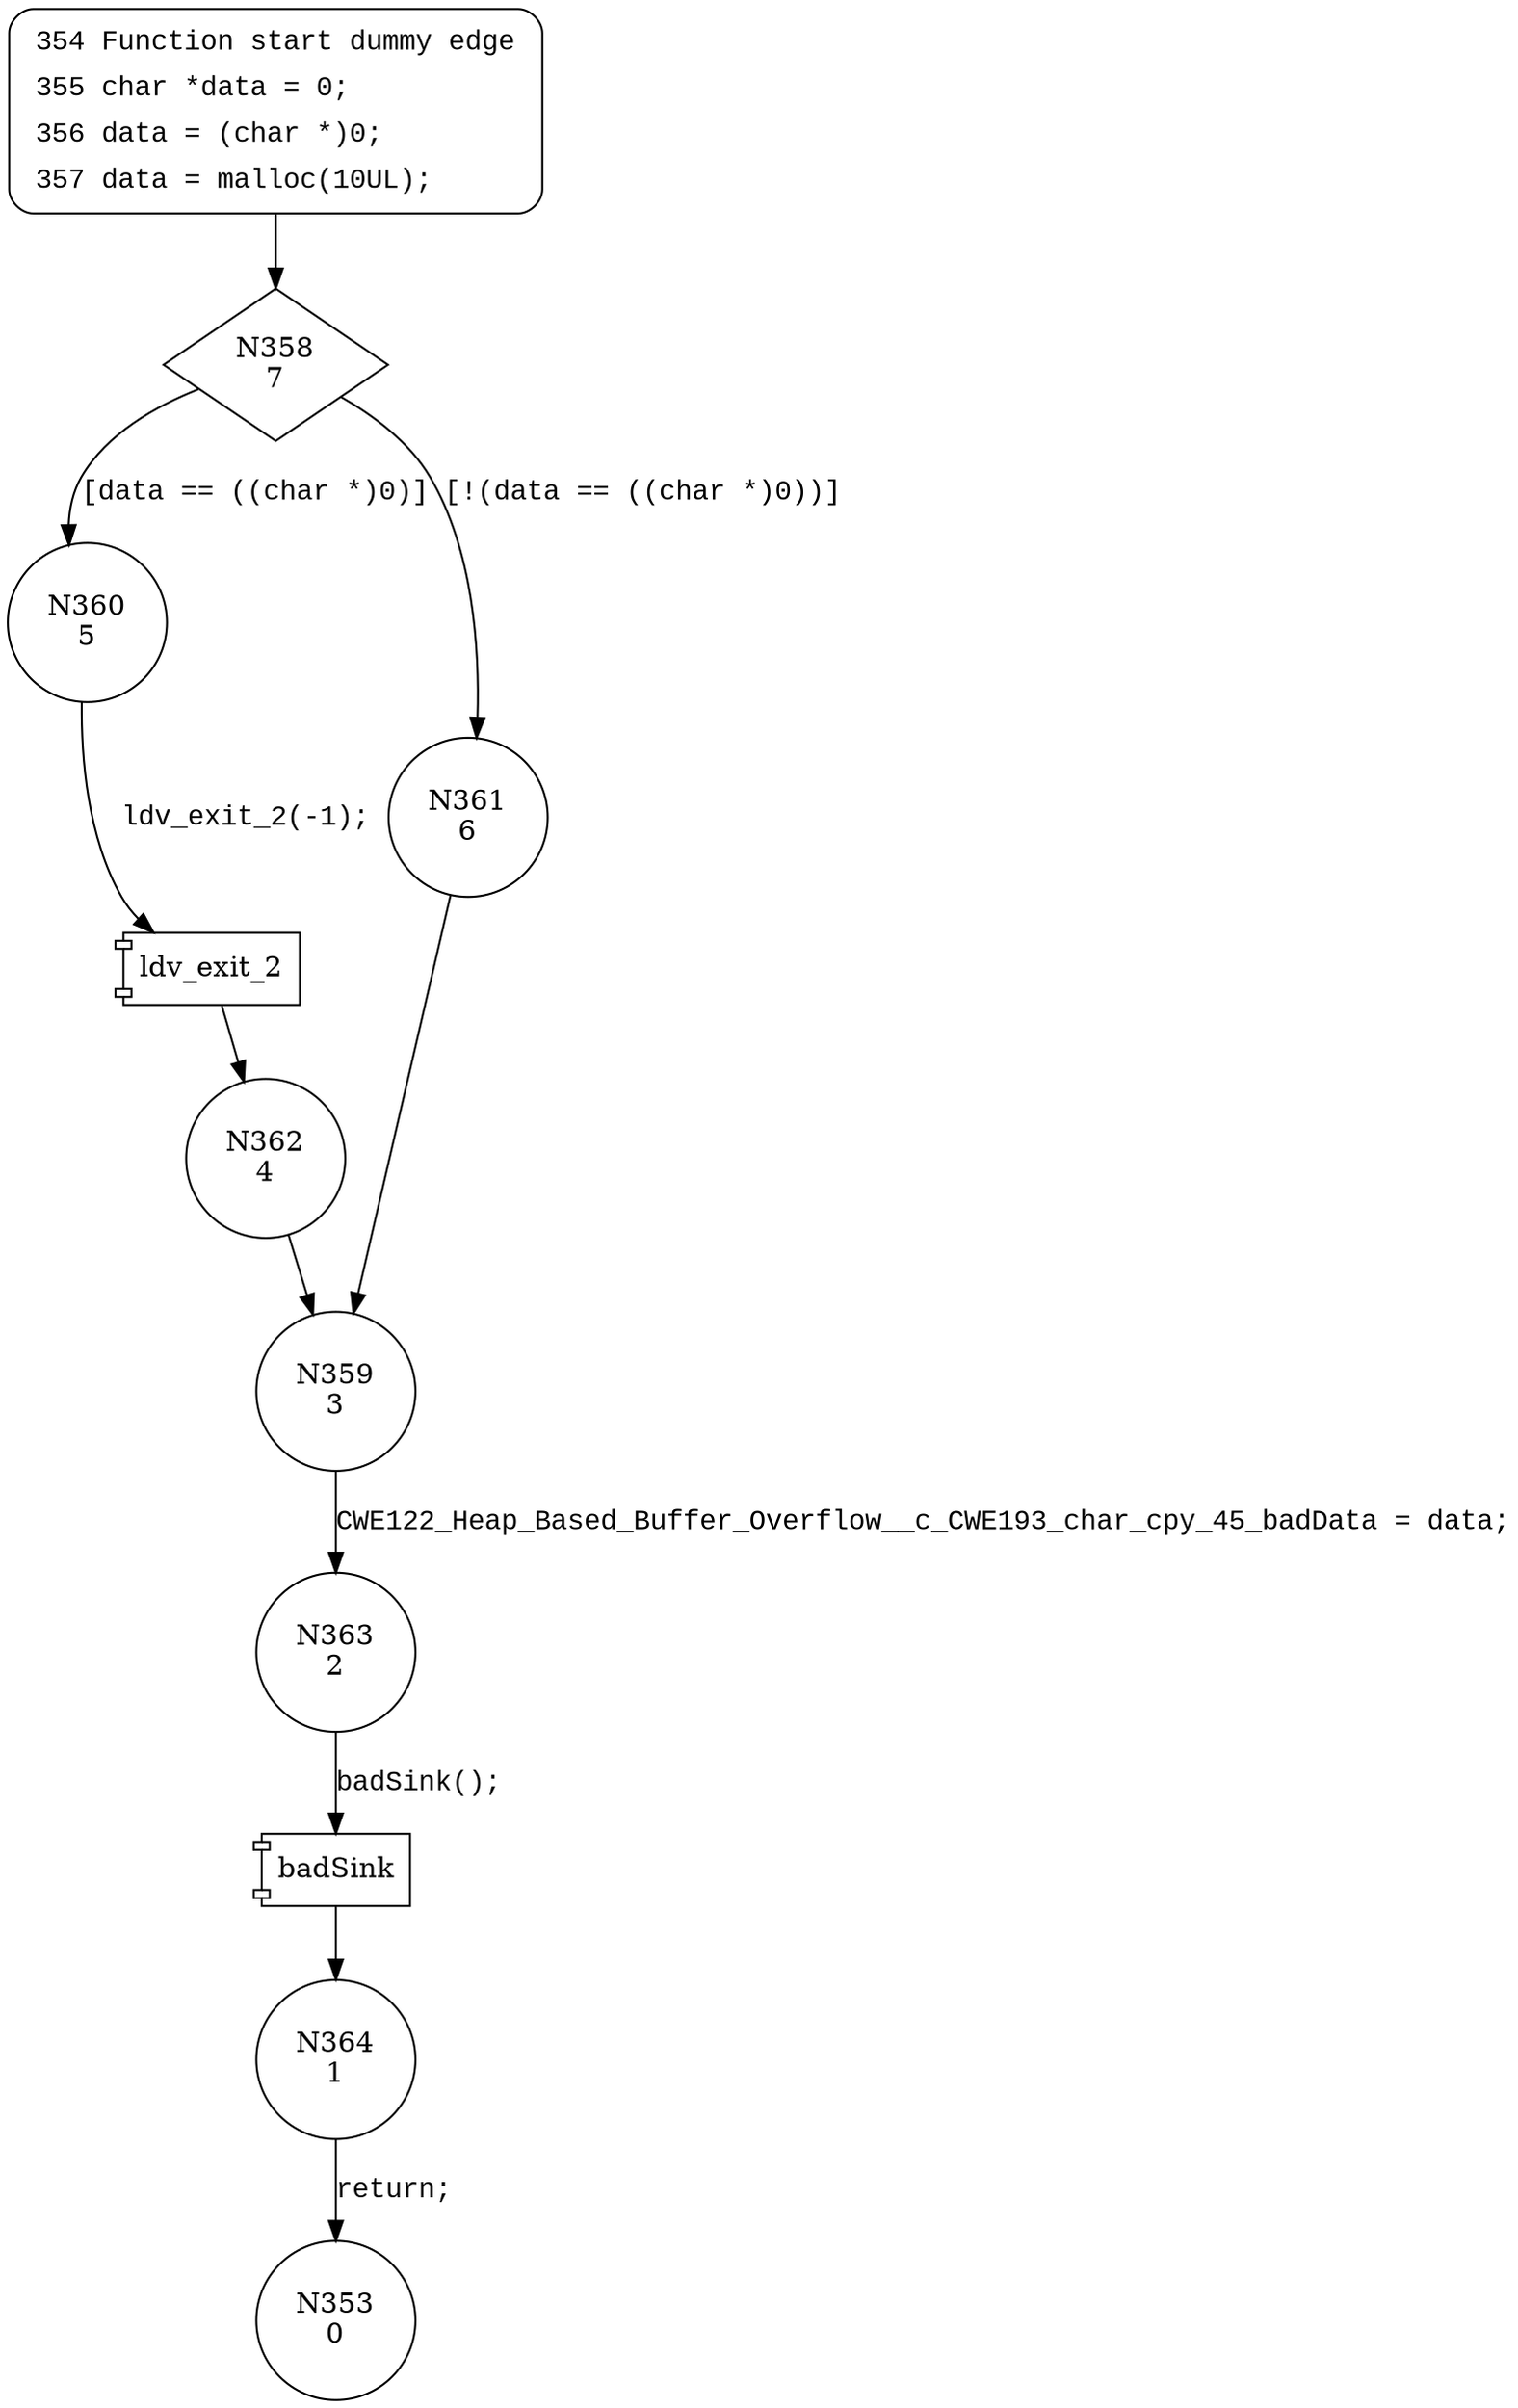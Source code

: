 digraph CWE122_Heap_Based_Buffer_Overflow__c_CWE193_char_cpy_45_bad {
358 [shape="diamond" label="N358\n7"]
360 [shape="circle" label="N360\n5"]
361 [shape="circle" label="N361\n6"]
359 [shape="circle" label="N359\n3"]
363 [shape="circle" label="N363\n2"]
364 [shape="circle" label="N364\n1"]
362 [shape="circle" label="N362\n4"]
353 [shape="circle" label="N353\n0"]
354 [style="filled,bold" penwidth="1" fillcolor="white" fontname="Courier New" shape="Mrecord" label=<<table border="0" cellborder="0" cellpadding="3" bgcolor="white"><tr><td align="right">354</td><td align="left">Function start dummy edge</td></tr><tr><td align="right">355</td><td align="left">char *data = 0;</td></tr><tr><td align="right">356</td><td align="left">data = (char *)0;</td></tr><tr><td align="right">357</td><td align="left">data = malloc(10UL);</td></tr></table>>]
354 -> 358[label=""]
358 -> 360 [label="[data == ((char *)0)]" fontname="Courier New"]
358 -> 361 [label="[!(data == ((char *)0))]" fontname="Courier New"]
359 -> 363 [label="CWE122_Heap_Based_Buffer_Overflow__c_CWE193_char_cpy_45_badData = data;" fontname="Courier New"]
100026 [shape="component" label="badSink"]
363 -> 100026 [label="badSink();" fontname="Courier New"]
100026 -> 364 [label="" fontname="Courier New"]
100027 [shape="component" label="ldv_exit_2"]
360 -> 100027 [label="ldv_exit_2(-1);" fontname="Courier New"]
100027 -> 362 [label="" fontname="Courier New"]
361 -> 359 [label="" fontname="Courier New"]
364 -> 353 [label="return;" fontname="Courier New"]
362 -> 359 [label="" fontname="Courier New"]
}